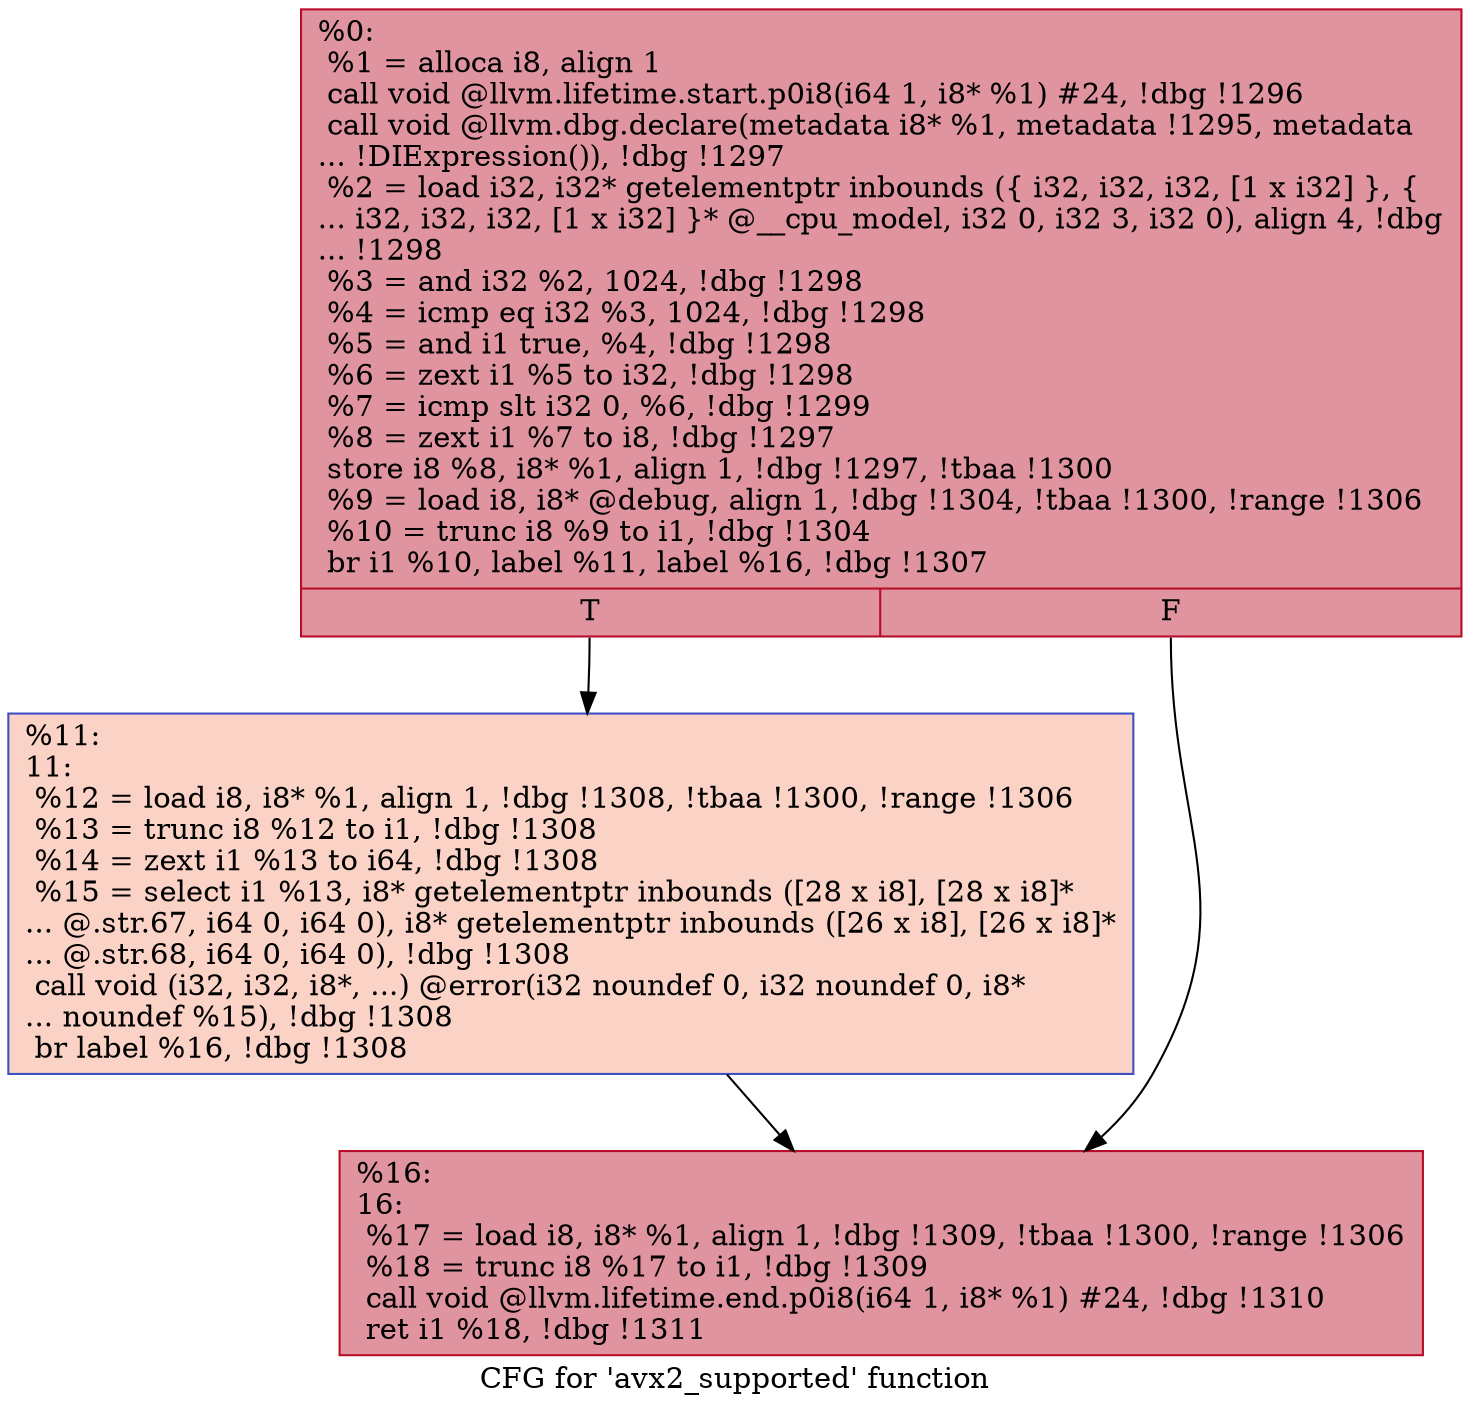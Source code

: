 digraph "CFG for 'avx2_supported' function" {
	label="CFG for 'avx2_supported' function";

	Node0x1eaa020 [shape=record,color="#b70d28ff", style=filled, fillcolor="#b70d2870",label="{%0:\l  %1 = alloca i8, align 1\l  call void @llvm.lifetime.start.p0i8(i64 1, i8* %1) #24, !dbg !1296\l  call void @llvm.dbg.declare(metadata i8* %1, metadata !1295, metadata\l... !DIExpression()), !dbg !1297\l  %2 = load i32, i32* getelementptr inbounds (\{ i32, i32, i32, [1 x i32] \}, \{\l... i32, i32, i32, [1 x i32] \}* @__cpu_model, i32 0, i32 3, i32 0), align 4, !dbg\l... !1298\l  %3 = and i32 %2, 1024, !dbg !1298\l  %4 = icmp eq i32 %3, 1024, !dbg !1298\l  %5 = and i1 true, %4, !dbg !1298\l  %6 = zext i1 %5 to i32, !dbg !1298\l  %7 = icmp slt i32 0, %6, !dbg !1299\l  %8 = zext i1 %7 to i8, !dbg !1297\l  store i8 %8, i8* %1, align 1, !dbg !1297, !tbaa !1300\l  %9 = load i8, i8* @debug, align 1, !dbg !1304, !tbaa !1300, !range !1306\l  %10 = trunc i8 %9 to i1, !dbg !1304\l  br i1 %10, label %11, label %16, !dbg !1307\l|{<s0>T|<s1>F}}"];
	Node0x1eaa020:s0 -> Node0x1eaa070;
	Node0x1eaa020:s1 -> Node0x1eaa0c0;
	Node0x1eaa070 [shape=record,color="#3d50c3ff", style=filled, fillcolor="#f59c7d70",label="{%11:\l11:                                               \l  %12 = load i8, i8* %1, align 1, !dbg !1308, !tbaa !1300, !range !1306\l  %13 = trunc i8 %12 to i1, !dbg !1308\l  %14 = zext i1 %13 to i64, !dbg !1308\l  %15 = select i1 %13, i8* getelementptr inbounds ([28 x i8], [28 x i8]*\l... @.str.67, i64 0, i64 0), i8* getelementptr inbounds ([26 x i8], [26 x i8]*\l... @.str.68, i64 0, i64 0), !dbg !1308\l  call void (i32, i32, i8*, ...) @error(i32 noundef 0, i32 noundef 0, i8*\l... noundef %15), !dbg !1308\l  br label %16, !dbg !1308\l}"];
	Node0x1eaa070 -> Node0x1eaa0c0;
	Node0x1eaa0c0 [shape=record,color="#b70d28ff", style=filled, fillcolor="#b70d2870",label="{%16:\l16:                                               \l  %17 = load i8, i8* %1, align 1, !dbg !1309, !tbaa !1300, !range !1306\l  %18 = trunc i8 %17 to i1, !dbg !1309\l  call void @llvm.lifetime.end.p0i8(i64 1, i8* %1) #24, !dbg !1310\l  ret i1 %18, !dbg !1311\l}"];
}
